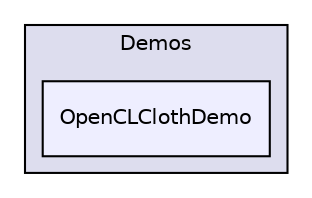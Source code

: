 digraph "bullet/bullet-2.82-r2704/Demos/OpenCLClothDemo" {
  compound=true
  node [ fontsize="10", fontname="Helvetica"];
  edge [ labelfontsize="10", labelfontname="Helvetica"];
  subgraph clusterdir_fbeee990c6fb95278eb756dfe9f9c37f {
    graph [ bgcolor="#ddddee", pencolor="black", label="Demos" fontname="Helvetica", fontsize="10", URL="dir_fbeee990c6fb95278eb756dfe9f9c37f.html"]
  dir_c75ebd7a4d97a004e3d505885a263e68 [shape=box, label="OpenCLClothDemo", style="filled", fillcolor="#eeeeff", pencolor="black", URL="dir_c75ebd7a4d97a004e3d505885a263e68.html"];
  }
}
